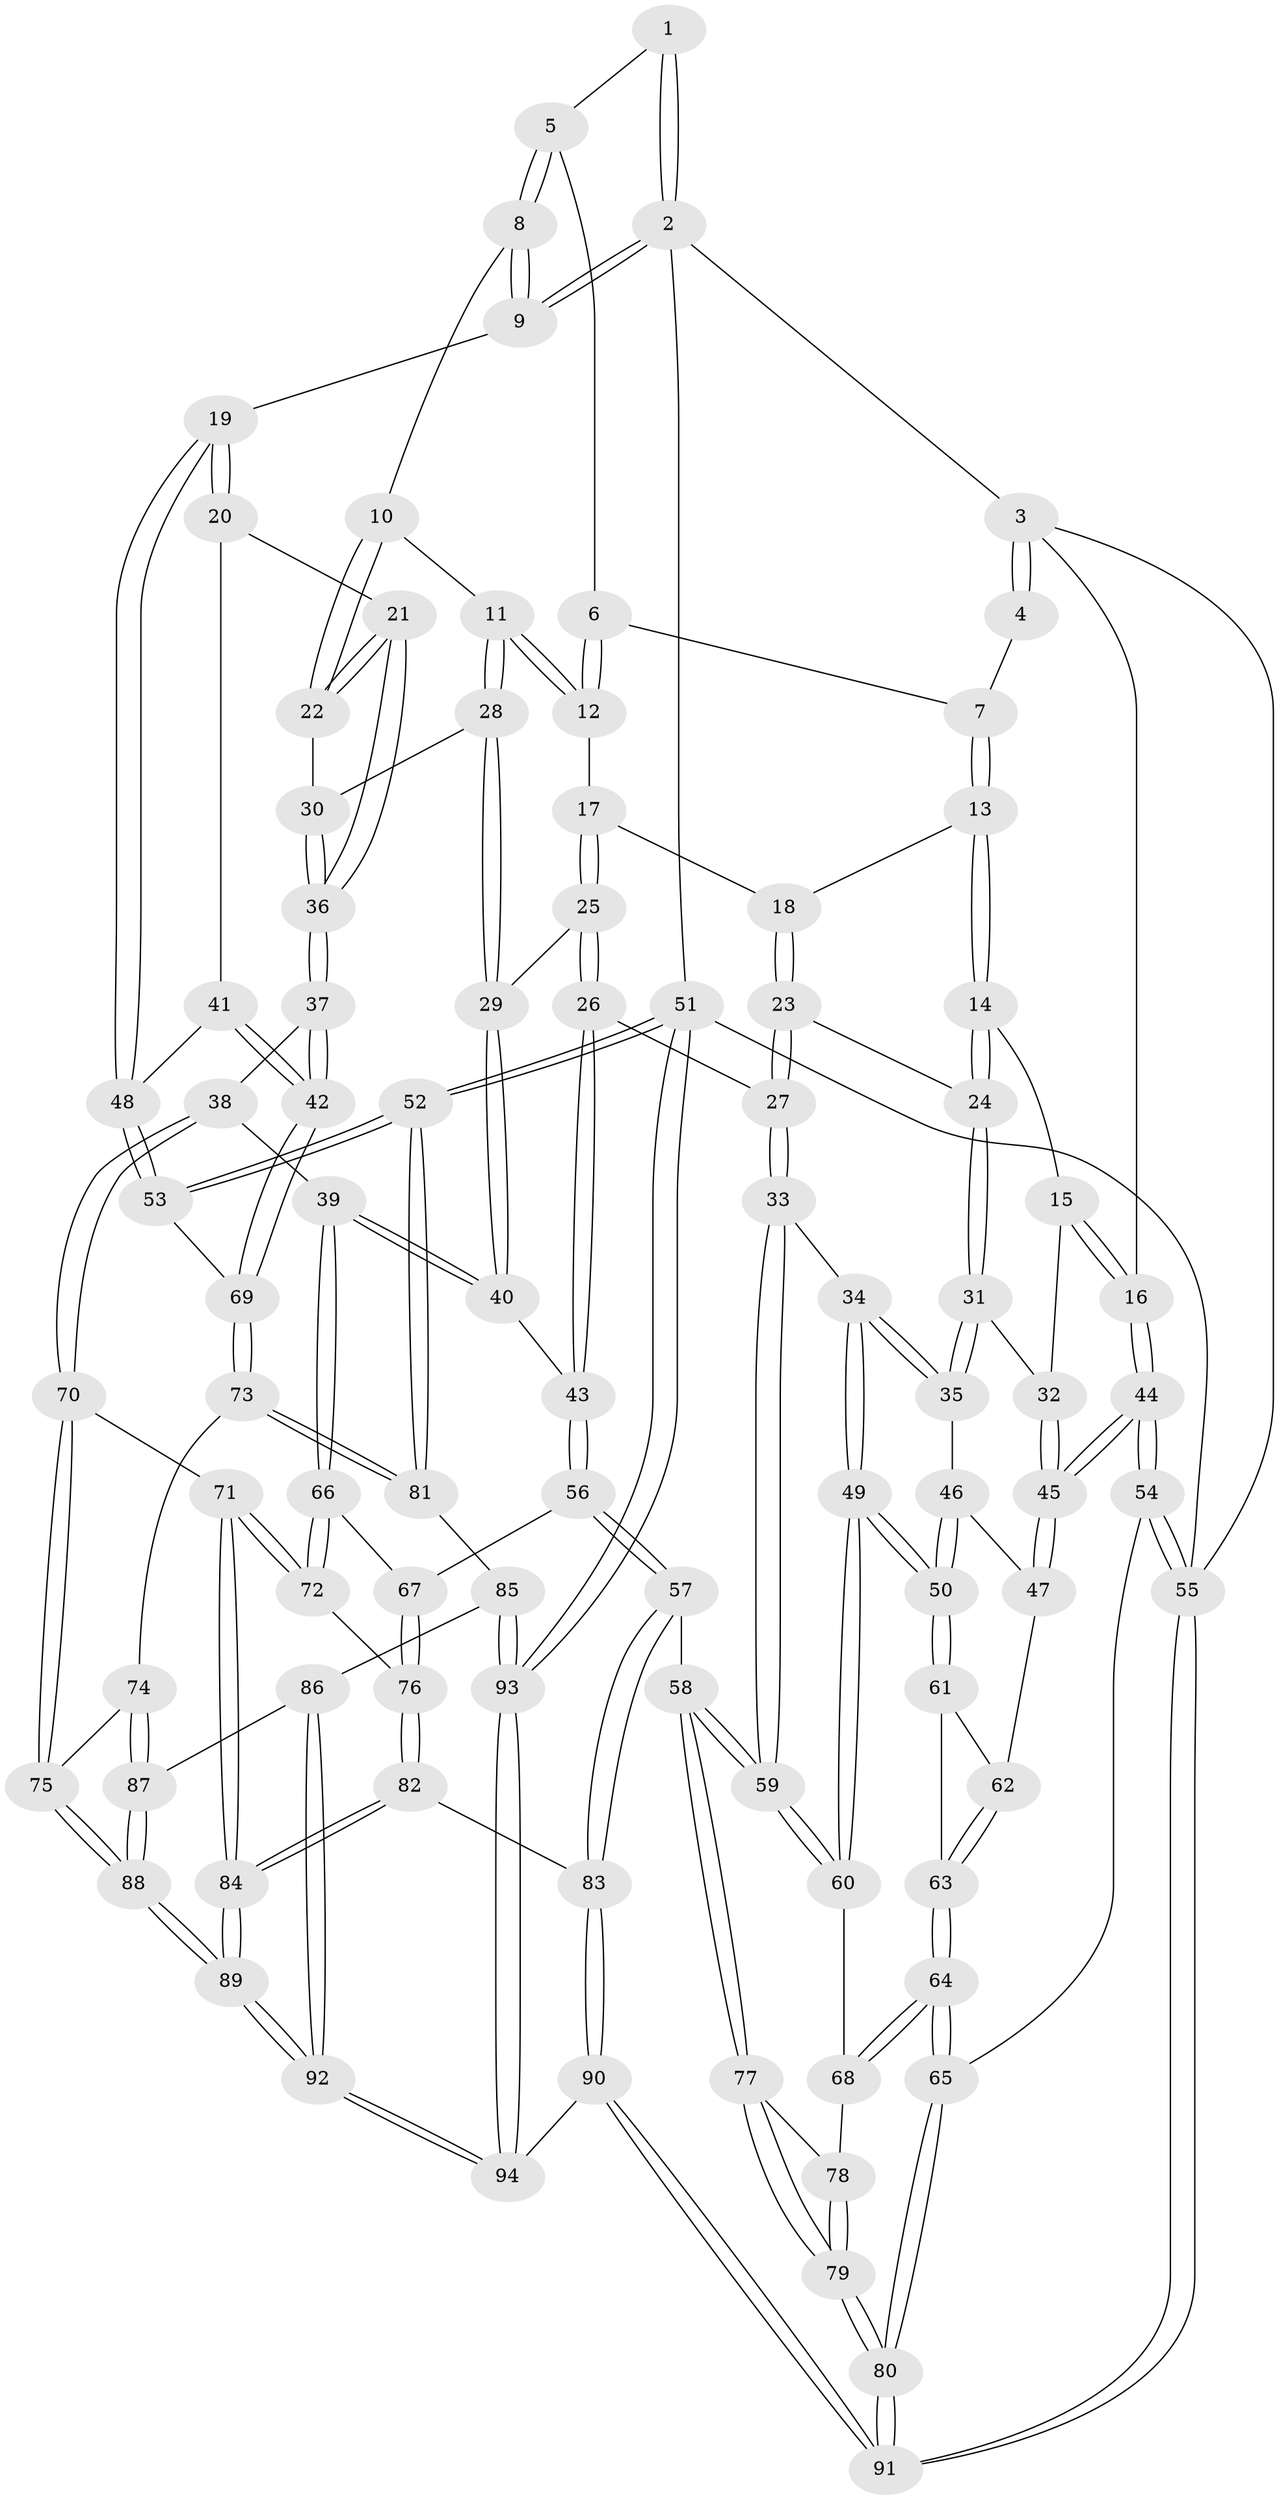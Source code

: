 // coarse degree distribution, {4: 0.4915254237288136, 6: 0.1694915254237288, 5: 0.23728813559322035, 3: 0.06779661016949153, 8: 0.01694915254237288, 2: 0.01694915254237288}
// Generated by graph-tools (version 1.1) at 2025/24/03/03/25 07:24:36]
// undirected, 94 vertices, 232 edges
graph export_dot {
graph [start="1"]
  node [color=gray90,style=filled];
  1 [pos="+0.5019588124168074+0"];
  2 [pos="+1+0"];
  3 [pos="+0+0"];
  4 [pos="+0.3069508597968946+0"];
  5 [pos="+0.5643540909112333+0.07311149720368211"];
  6 [pos="+0.46740406782471167+0.22419535770202187"];
  7 [pos="+0.32062635934610106+0.18507240360209626"];
  8 [pos="+0.7337159570155436+0.20577852160395674"];
  9 [pos="+1+0.06638185403851996"];
  10 [pos="+0.6912869372479584+0.2609338105147939"];
  11 [pos="+0.5688233602988584+0.3150352312495593"];
  12 [pos="+0.49012427961314464+0.2610930128016568"];
  13 [pos="+0.31184353537736065+0.1967848064530804"];
  14 [pos="+0.18684836427447887+0.30137341994312233"];
  15 [pos="+0.07239010507237875+0.24168132482156723"];
  16 [pos="+0+0"];
  17 [pos="+0.4023574868668538+0.3581082648823375"];
  18 [pos="+0.39755681094311257+0.3576396993024804"];
  19 [pos="+1+0.27229644146468257"];
  20 [pos="+0.7875533627399387+0.43622561305604984"];
  21 [pos="+0.7319485780175411+0.4312086110363768"];
  22 [pos="+0.7231778208727367+0.41351020016636186"];
  23 [pos="+0.2982891267888314+0.40884176477512085"];
  24 [pos="+0.19049036659090376+0.3177061750668963"];
  25 [pos="+0.4127268693969107+0.3694889544553434"];
  26 [pos="+0.36218959332946915+0.532130962377546"];
  27 [pos="+0.33829158149243344+0.5275192283045541"];
  28 [pos="+0.5487575260582552+0.4031692231661552"];
  29 [pos="+0.4975675813424348+0.4397775323342359"];
  30 [pos="+0.5648401597339073+0.41545112607546636"];
  31 [pos="+0.13697663944523725+0.44180502976964103"];
  32 [pos="+0.022574753427044254+0.4614486937351117"];
  33 [pos="+0.32698199143502554+0.5348361077103586"];
  34 [pos="+0.2836899056100938+0.5406999211178511"];
  35 [pos="+0.15285923186320124+0.4977595172458139"];
  36 [pos="+0.6695199941918892+0.5387840312723574"];
  37 [pos="+0.6695667124121695+0.5475133424811965"];
  38 [pos="+0.5333901739514925+0.6193283441195359"];
  39 [pos="+0.5119445583778447+0.6145717550566077"];
  40 [pos="+0.44654437163270155+0.5390388805434401"];
  41 [pos="+0.8101634630952332+0.5144495337651417"];
  42 [pos="+0.7676158252848782+0.6251516712734453"];
  43 [pos="+0.3768615177233022+0.5358633767011896"];
  44 [pos="+0+0.5377644577514503"];
  45 [pos="+0+0.5353802280496116"];
  46 [pos="+0.13080655824896836+0.5509809664184702"];
  47 [pos="+0.011129698601718807+0.5752909032616413"];
  48 [pos="+1+0.45443640281192466"];
  49 [pos="+0.16861792601291806+0.6420508258870031"];
  50 [pos="+0.16778470591259892+0.641100232511597"];
  51 [pos="+1+1"];
  52 [pos="+1+0.8758950395926273"];
  53 [pos="+1+0.5044545807982317"];
  54 [pos="+0+0.7194603307571305"];
  55 [pos="+0+1"];
  56 [pos="+0.36578998653625483+0.7176629370429545"];
  57 [pos="+0.30011203458134084+0.7752820250607223"];
  58 [pos="+0.28214811262046663+0.7732341448574288"];
  59 [pos="+0.2676987379100649+0.7396397410459995"];
  60 [pos="+0.17152415823469877+0.6548097902762839"];
  61 [pos="+0.12329447450622916+0.6368527210027133"];
  62 [pos="+0.06004223756685389+0.6258856878510946"];
  63 [pos="+0.06388335402045223+0.6700672740124017"];
  64 [pos="+0.06190017443979315+0.7246587659811952"];
  65 [pos="+0.0583077525215634+0.7277213040691384"];
  66 [pos="+0.47596188841805553+0.6664892448713424"];
  67 [pos="+0.43877978169595255+0.6899862738175357"];
  68 [pos="+0.10687590258638105+0.7079767259753703"];
  69 [pos="+0.7806190545948556+0.6460582432717725"];
  70 [pos="+0.5824590577333434+0.6976514314009169"];
  71 [pos="+0.49199439113712456+0.7852505626231007"];
  72 [pos="+0.48014348724478534+0.7068828470305096"];
  73 [pos="+0.7779413497151976+0.7001363155587191"];
  74 [pos="+0.7331057649141315+0.7204497622159505"];
  75 [pos="+0.6324695405153964+0.7491125862047175"];
  76 [pos="+0.4406850536237872+0.7663169612370242"];
  77 [pos="+0.26594618889782234+0.7890359707053963"];
  78 [pos="+0.13166038952413955+0.7392080227068776"];
  79 [pos="+0.15317364728534516+0.9175196967158099"];
  80 [pos="+0.1472517559390369+0.9251403925593593"];
  81 [pos="+0.8724135879481496+0.8110928042007768"];
  82 [pos="+0.4342826100226967+0.8545686600151482"];
  83 [pos="+0.3951402943390166+0.8420283751036051"];
  84 [pos="+0.4766249703845875+0.8741708332008247"];
  85 [pos="+0.8403696062517151+0.8411571883115818"];
  86 [pos="+0.78328524185263+0.870759616650134"];
  87 [pos="+0.7053635456236169+0.8472746688105588"];
  88 [pos="+0.5845003513318666+0.8807821556224611"];
  89 [pos="+0.5450144858234546+0.9407358255109858"];
  90 [pos="+0.12672488196418313+1"];
  91 [pos="+0.011717104754677679+1"];
  92 [pos="+0.5752370093176479+1"];
  93 [pos="+0.7410668728029858+1"];
  94 [pos="+0.5744077564631637+1"];
  1 -- 2;
  1 -- 2;
  1 -- 5;
  2 -- 3;
  2 -- 9;
  2 -- 9;
  2 -- 51;
  3 -- 4;
  3 -- 4;
  3 -- 16;
  3 -- 55;
  4 -- 7;
  5 -- 6;
  5 -- 8;
  5 -- 8;
  6 -- 7;
  6 -- 12;
  6 -- 12;
  7 -- 13;
  7 -- 13;
  8 -- 9;
  8 -- 9;
  8 -- 10;
  9 -- 19;
  10 -- 11;
  10 -- 22;
  10 -- 22;
  11 -- 12;
  11 -- 12;
  11 -- 28;
  11 -- 28;
  12 -- 17;
  13 -- 14;
  13 -- 14;
  13 -- 18;
  14 -- 15;
  14 -- 24;
  14 -- 24;
  15 -- 16;
  15 -- 16;
  15 -- 32;
  16 -- 44;
  16 -- 44;
  17 -- 18;
  17 -- 25;
  17 -- 25;
  18 -- 23;
  18 -- 23;
  19 -- 20;
  19 -- 20;
  19 -- 48;
  19 -- 48;
  20 -- 21;
  20 -- 41;
  21 -- 22;
  21 -- 22;
  21 -- 36;
  21 -- 36;
  22 -- 30;
  23 -- 24;
  23 -- 27;
  23 -- 27;
  24 -- 31;
  24 -- 31;
  25 -- 26;
  25 -- 26;
  25 -- 29;
  26 -- 27;
  26 -- 43;
  26 -- 43;
  27 -- 33;
  27 -- 33;
  28 -- 29;
  28 -- 29;
  28 -- 30;
  29 -- 40;
  29 -- 40;
  30 -- 36;
  30 -- 36;
  31 -- 32;
  31 -- 35;
  31 -- 35;
  32 -- 45;
  32 -- 45;
  33 -- 34;
  33 -- 59;
  33 -- 59;
  34 -- 35;
  34 -- 35;
  34 -- 49;
  34 -- 49;
  35 -- 46;
  36 -- 37;
  36 -- 37;
  37 -- 38;
  37 -- 42;
  37 -- 42;
  38 -- 39;
  38 -- 70;
  38 -- 70;
  39 -- 40;
  39 -- 40;
  39 -- 66;
  39 -- 66;
  40 -- 43;
  41 -- 42;
  41 -- 42;
  41 -- 48;
  42 -- 69;
  42 -- 69;
  43 -- 56;
  43 -- 56;
  44 -- 45;
  44 -- 45;
  44 -- 54;
  44 -- 54;
  45 -- 47;
  45 -- 47;
  46 -- 47;
  46 -- 50;
  46 -- 50;
  47 -- 62;
  48 -- 53;
  48 -- 53;
  49 -- 50;
  49 -- 50;
  49 -- 60;
  49 -- 60;
  50 -- 61;
  50 -- 61;
  51 -- 52;
  51 -- 52;
  51 -- 93;
  51 -- 93;
  51 -- 55;
  52 -- 53;
  52 -- 53;
  52 -- 81;
  52 -- 81;
  53 -- 69;
  54 -- 55;
  54 -- 55;
  54 -- 65;
  55 -- 91;
  55 -- 91;
  56 -- 57;
  56 -- 57;
  56 -- 67;
  57 -- 58;
  57 -- 83;
  57 -- 83;
  58 -- 59;
  58 -- 59;
  58 -- 77;
  58 -- 77;
  59 -- 60;
  59 -- 60;
  60 -- 68;
  61 -- 62;
  61 -- 63;
  62 -- 63;
  62 -- 63;
  63 -- 64;
  63 -- 64;
  64 -- 65;
  64 -- 65;
  64 -- 68;
  64 -- 68;
  65 -- 80;
  65 -- 80;
  66 -- 67;
  66 -- 72;
  66 -- 72;
  67 -- 76;
  67 -- 76;
  68 -- 78;
  69 -- 73;
  69 -- 73;
  70 -- 71;
  70 -- 75;
  70 -- 75;
  71 -- 72;
  71 -- 72;
  71 -- 84;
  71 -- 84;
  72 -- 76;
  73 -- 74;
  73 -- 81;
  73 -- 81;
  74 -- 75;
  74 -- 87;
  74 -- 87;
  75 -- 88;
  75 -- 88;
  76 -- 82;
  76 -- 82;
  77 -- 78;
  77 -- 79;
  77 -- 79;
  78 -- 79;
  78 -- 79;
  79 -- 80;
  79 -- 80;
  80 -- 91;
  80 -- 91;
  81 -- 85;
  82 -- 83;
  82 -- 84;
  82 -- 84;
  83 -- 90;
  83 -- 90;
  84 -- 89;
  84 -- 89;
  85 -- 86;
  85 -- 93;
  85 -- 93;
  86 -- 87;
  86 -- 92;
  86 -- 92;
  87 -- 88;
  87 -- 88;
  88 -- 89;
  88 -- 89;
  89 -- 92;
  89 -- 92;
  90 -- 91;
  90 -- 91;
  90 -- 94;
  92 -- 94;
  92 -- 94;
  93 -- 94;
  93 -- 94;
}
